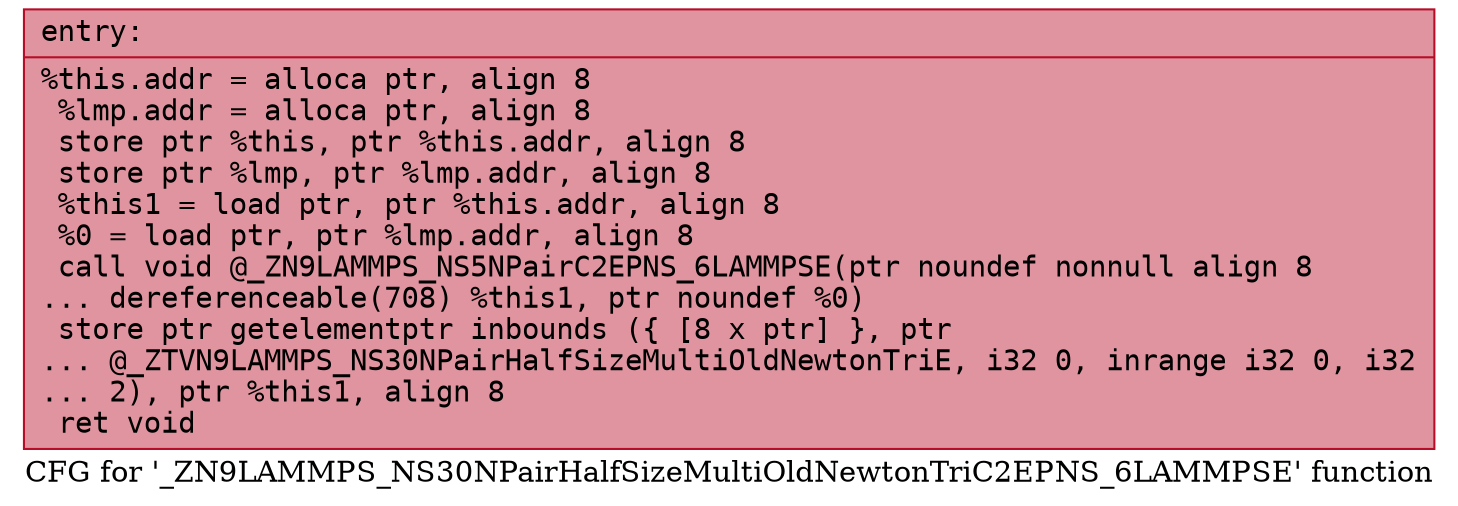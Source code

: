 digraph "CFG for '_ZN9LAMMPS_NS30NPairHalfSizeMultiOldNewtonTriC2EPNS_6LAMMPSE' function" {
	label="CFG for '_ZN9LAMMPS_NS30NPairHalfSizeMultiOldNewtonTriC2EPNS_6LAMMPSE' function";

	Node0x55f3fb5f8060 [shape=record,color="#b70d28ff", style=filled, fillcolor="#b70d2870" fontname="Courier",label="{entry:\l|  %this.addr = alloca ptr, align 8\l  %lmp.addr = alloca ptr, align 8\l  store ptr %this, ptr %this.addr, align 8\l  store ptr %lmp, ptr %lmp.addr, align 8\l  %this1 = load ptr, ptr %this.addr, align 8\l  %0 = load ptr, ptr %lmp.addr, align 8\l  call void @_ZN9LAMMPS_NS5NPairC2EPNS_6LAMMPSE(ptr noundef nonnull align 8\l... dereferenceable(708) %this1, ptr noundef %0)\l  store ptr getelementptr inbounds (\{ [8 x ptr] \}, ptr\l... @_ZTVN9LAMMPS_NS30NPairHalfSizeMultiOldNewtonTriE, i32 0, inrange i32 0, i32\l... 2), ptr %this1, align 8\l  ret void\l}"];
}
